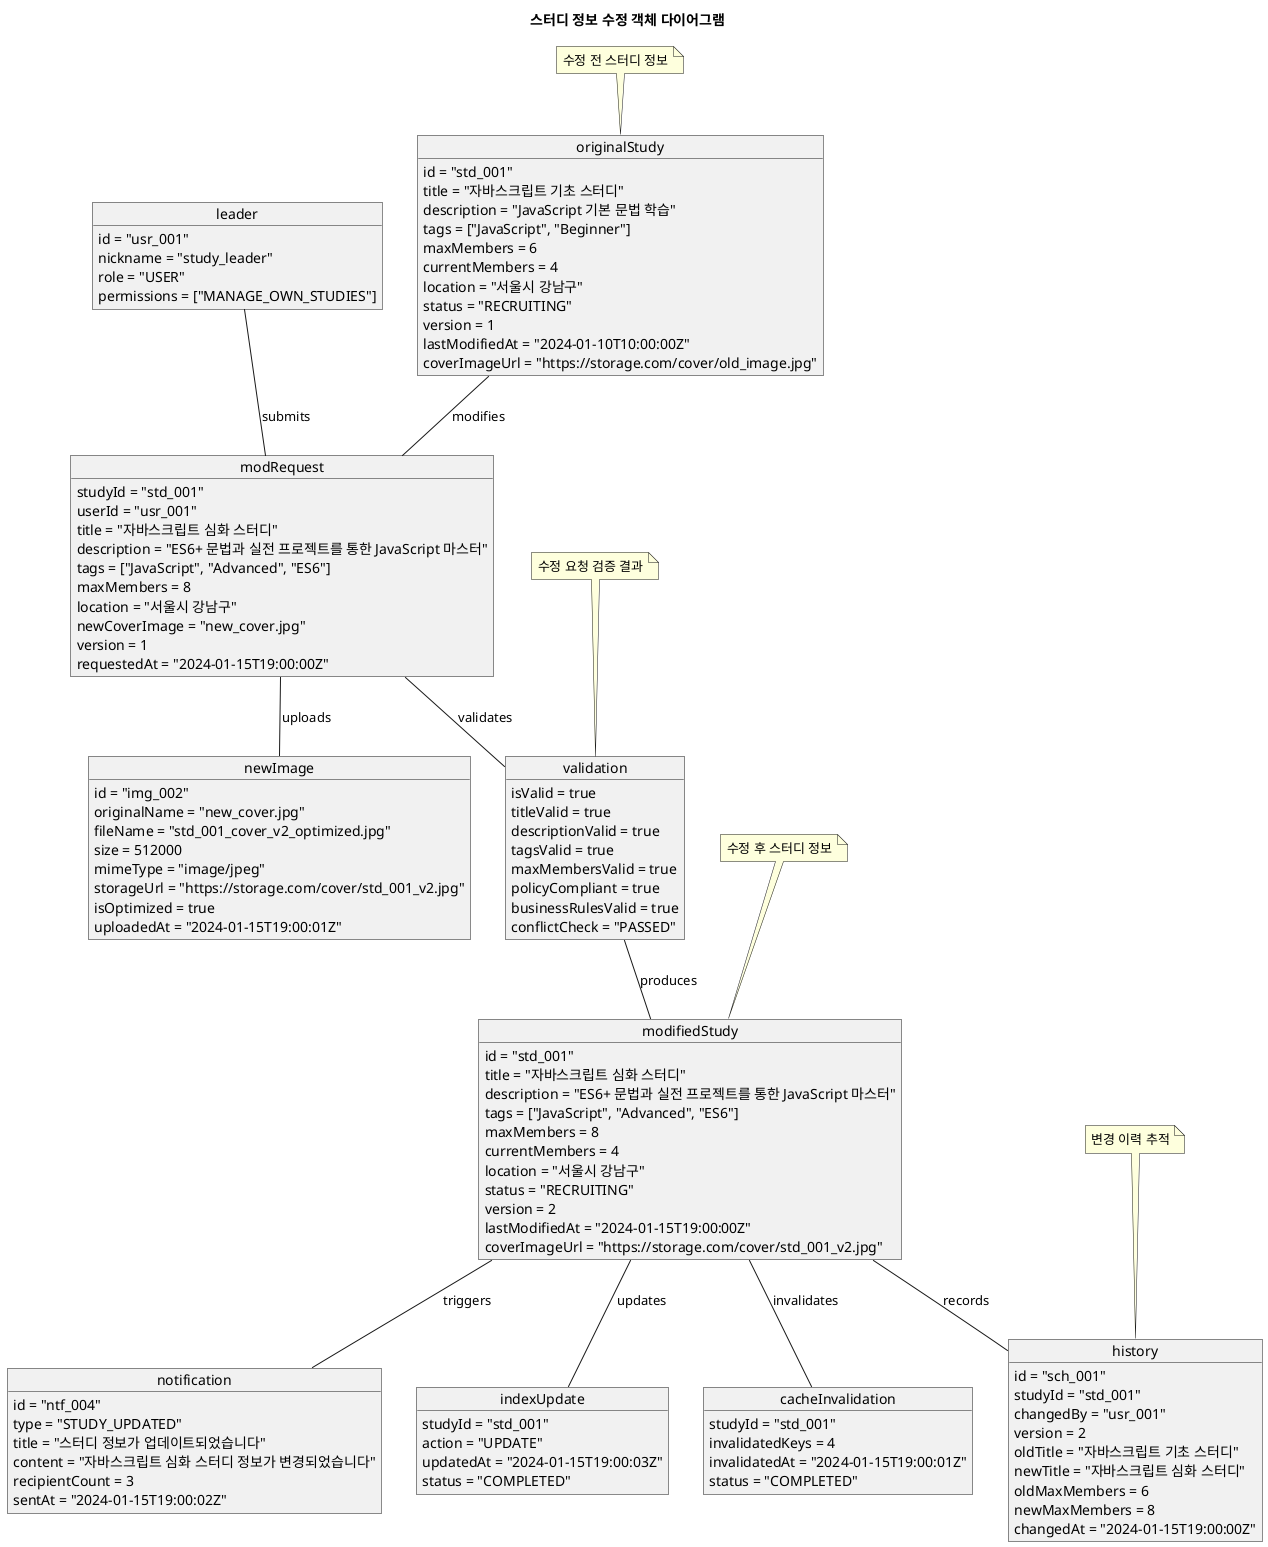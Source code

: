 @startuml
title 스터디 정보 수정 객체 다이어그램

object leader {
    id = "usr_001"
    nickname = "study_leader"
    role = "USER"
    permissions = ["MANAGE_OWN_STUDIES"]
}

object originalStudy {
    id = "std_001"
    title = "자바스크립트 기초 스터디"
    description = "JavaScript 기본 문법 학습"
    tags = ["JavaScript", "Beginner"]
    maxMembers = 6
    currentMembers = 4
    location = "서울시 강남구"
    status = "RECRUITING"
    version = 1
    lastModifiedAt = "2024-01-10T10:00:00Z"
    coverImageUrl = "https://storage.com/cover/old_image.jpg"
}

object modRequest {
    studyId = "std_001"
    userId = "usr_001"
    title = "자바스크립트 심화 스터디"
    description = "ES6+ 문법과 실전 프로젝트를 통한 JavaScript 마스터"
    tags = ["JavaScript", "Advanced", "ES6"]
    maxMembers = 8
    location = "서울시 강남구"
    newCoverImage = "new_cover.jpg"
    version = 1
    requestedAt = "2024-01-15T19:00:00Z"
}

object modifiedStudy {
    id = "std_001"
    title = "자바스크립트 심화 스터디"
    description = "ES6+ 문법과 실전 프로젝트를 통한 JavaScript 마스터"
    tags = ["JavaScript", "Advanced", "ES6"]
    maxMembers = 8
    currentMembers = 4
    location = "서울시 강남구"
    status = "RECRUITING"
    version = 2
    lastModifiedAt = "2024-01-15T19:00:00Z"
    coverImageUrl = "https://storage.com/cover/std_001_v2.jpg"
}

object validation {
    isValid = true
    titleValid = true
    descriptionValid = true
    tagsValid = true
    maxMembersValid = true
    policyCompliant = true
    businessRulesValid = true
    conflictCheck = "PASSED"
}

object newImage {
    id = "img_002"
    originalName = "new_cover.jpg"
    fileName = "std_001_cover_v2_optimized.jpg"
    size = 512000
    mimeType = "image/jpeg"
    storageUrl = "https://storage.com/cover/std_001_v2.jpg"
    isOptimized = true
    uploadedAt = "2024-01-15T19:00:01Z"
}

object history {
    id = "sch_001"
    studyId = "std_001"
    changedBy = "usr_001"
    version = 2
    oldTitle = "자바스크립트 기초 스터디"
    newTitle = "자바스크립트 심화 스터디"
    oldMaxMembers = 6
    newMaxMembers = 8
    changedAt = "2024-01-15T19:00:00Z"
}

object notification {
    id = "ntf_004"
    type = "STUDY_UPDATED"
    title = "스터디 정보가 업데이트되었습니다"
    content = "자바스크립트 심화 스터디 정보가 변경되었습니다"
    recipientCount = 3
    sentAt = "2024-01-15T19:00:02Z"
}

object indexUpdate {
    studyId = "std_001"
    action = "UPDATE"
    updatedAt = "2024-01-15T19:00:03Z"
    status = "COMPLETED"
}

object cacheInvalidation {
    studyId = "std_001"
    invalidatedKeys = 4
    invalidatedAt = "2024-01-15T19:00:01Z"
    status = "COMPLETED"
}

leader -- modRequest : submits
originalStudy -- modRequest : modifies
modRequest -- validation : validates
validation -- modifiedStudy : produces
modRequest -- newImage : uploads
modifiedStudy -- history : records
modifiedStudy -- notification : triggers
modifiedStudy -- indexUpdate : updates
modifiedStudy -- cacheInvalidation : invalidates

note top of originalStudy : 수정 전 스터디 정보
note top of modifiedStudy : 수정 후 스터디 정보
note top of history : 변경 이력 추적
note top of validation : 수정 요청 검증 결과

@enduml
